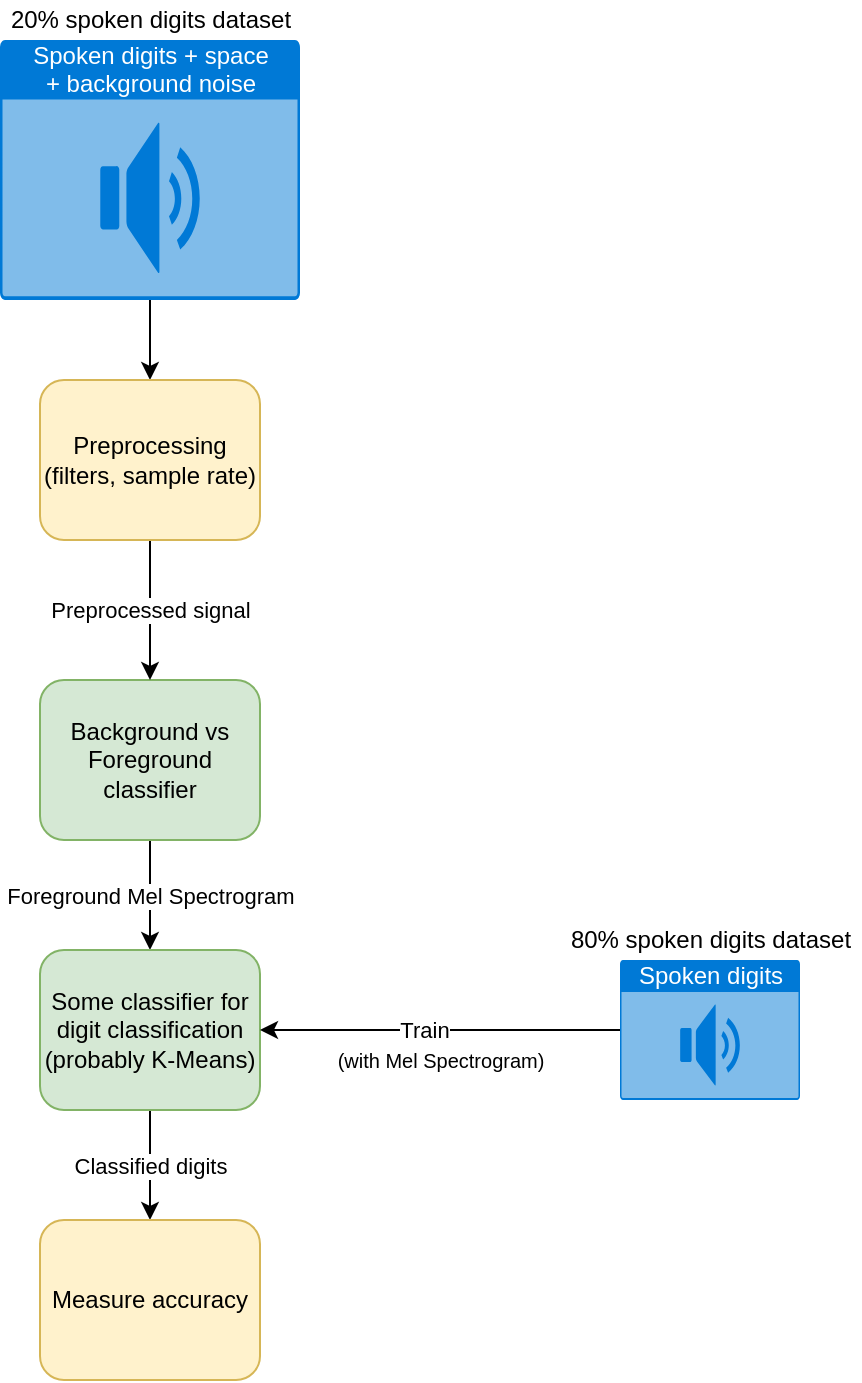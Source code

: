 <mxfile version="15.2.9" type="device"><diagram id="d9GXOmLdC2NPShglwzjh" name="Page-1"><mxGraphModel dx="1422" dy="793" grid="1" gridSize="10" guides="1" tooltips="1" connect="1" arrows="1" fold="1" page="1" pageScale="1" pageWidth="850" pageHeight="1100" math="0" shadow="0"><root><mxCell id="0"/><mxCell id="1" parent="0"/><mxCell id="kt_7THOywHMBP3y1z7LV-13" style="edgeStyle=orthogonalEdgeStyle;rounded=0;orthogonalLoop=1;jettySize=auto;html=1;entryX=0.5;entryY=0;entryDx=0;entryDy=0;" edge="1" parent="1" source="kt_7THOywHMBP3y1z7LV-1" target="kt_7THOywHMBP3y1z7LV-12"><mxGeometry relative="1" as="geometry"/></mxCell><mxCell id="kt_7THOywHMBP3y1z7LV-1" value="&lt;div&gt;Spoken digits + space&lt;/div&gt;&lt;div&gt; + background noise&lt;/div&gt;" style="html=1;strokeColor=none;fillColor=#0079D6;labelPosition=center;verticalLabelPosition=middle;verticalAlign=top;align=center;fontSize=12;outlineConnect=0;spacingTop=-6;fontColor=#FFFFFF;sketch=0;shape=mxgraph.sitemap.audio;" vertex="1" parent="1"><mxGeometry x="220" y="110" width="150" height="130" as="geometry"/></mxCell><mxCell id="kt_7THOywHMBP3y1z7LV-17" value="Foreground Mel Spectrogram" style="edgeStyle=orthogonalEdgeStyle;rounded=0;orthogonalLoop=1;jettySize=auto;html=1;" edge="1" parent="1" source="kt_7THOywHMBP3y1z7LV-3" target="kt_7THOywHMBP3y1z7LV-6"><mxGeometry relative="1" as="geometry"/></mxCell><mxCell id="kt_7THOywHMBP3y1z7LV-3" value="Background vs Foreground classifier" style="rounded=1;whiteSpace=wrap;html=1;fillColor=#d5e8d4;strokeColor=#82b366;" vertex="1" parent="1"><mxGeometry x="240" y="430" width="110" height="80" as="geometry"/></mxCell><mxCell id="kt_7THOywHMBP3y1z7LV-5" value="20% spoken digits dataset" style="text;html=1;align=center;verticalAlign=middle;resizable=0;points=[];autosize=1;strokeColor=none;fillColor=none;" vertex="1" parent="1"><mxGeometry x="220" y="90" width="150" height="20" as="geometry"/></mxCell><mxCell id="kt_7THOywHMBP3y1z7LV-18" value="Classified digits" style="edgeStyle=orthogonalEdgeStyle;rounded=0;orthogonalLoop=1;jettySize=auto;html=1;" edge="1" parent="1" source="kt_7THOywHMBP3y1z7LV-6" target="kt_7THOywHMBP3y1z7LV-15"><mxGeometry relative="1" as="geometry"><Array as="points"><mxPoint x="295" y="675"/><mxPoint x="295" y="675"/></Array></mxGeometry></mxCell><mxCell id="kt_7THOywHMBP3y1z7LV-6" value="Some classifier for digit classification (probably K-Means)" style="rounded=1;whiteSpace=wrap;html=1;fillColor=#d5e8d4;strokeColor=#82b366;" vertex="1" parent="1"><mxGeometry x="240" y="565" width="110" height="80" as="geometry"/></mxCell><mxCell id="kt_7THOywHMBP3y1z7LV-10" style="edgeStyle=orthogonalEdgeStyle;rounded=0;orthogonalLoop=1;jettySize=auto;html=1;entryX=1;entryY=0.5;entryDx=0;entryDy=0;" edge="1" parent="1" source="kt_7THOywHMBP3y1z7LV-8" target="kt_7THOywHMBP3y1z7LV-6"><mxGeometry relative="1" as="geometry"/></mxCell><mxCell id="kt_7THOywHMBP3y1z7LV-11" value="Train" style="edgeLabel;html=1;align=center;verticalAlign=middle;resizable=0;points=[];" vertex="1" connectable="0" parent="kt_7THOywHMBP3y1z7LV-10"><mxGeometry x="0.289" relative="1" as="geometry"><mxPoint x="18" as="offset"/></mxGeometry></mxCell><mxCell id="kt_7THOywHMBP3y1z7LV-8" value="&lt;div&gt;Spoken digits&lt;/div&gt;" style="html=1;strokeColor=none;fillColor=#0079D6;labelPosition=center;verticalLabelPosition=middle;verticalAlign=top;align=center;fontSize=12;outlineConnect=0;spacingTop=-6;fontColor=#FFFFFF;sketch=0;shape=mxgraph.sitemap.audio;" vertex="1" parent="1"><mxGeometry x="530" y="570" width="90" height="70" as="geometry"/></mxCell><mxCell id="kt_7THOywHMBP3y1z7LV-9" value="80% spoken digits dataset" style="text;html=1;align=center;verticalAlign=middle;resizable=0;points=[];autosize=1;strokeColor=none;fillColor=none;" vertex="1" parent="1"><mxGeometry x="500" y="550" width="150" height="20" as="geometry"/></mxCell><mxCell id="kt_7THOywHMBP3y1z7LV-14" value="Preprocessed signal" style="edgeStyle=orthogonalEdgeStyle;rounded=0;orthogonalLoop=1;jettySize=auto;html=1;" edge="1" parent="1" source="kt_7THOywHMBP3y1z7LV-12" target="kt_7THOywHMBP3y1z7LV-3"><mxGeometry relative="1" as="geometry"/></mxCell><mxCell id="kt_7THOywHMBP3y1z7LV-12" value="&lt;div&gt;Preprocessing&lt;/div&gt;&lt;div&gt;(filters, sample rate)&lt;br&gt;&lt;/div&gt;" style="rounded=1;whiteSpace=wrap;html=1;fillColor=#fff2cc;strokeColor=#d6b656;" vertex="1" parent="1"><mxGeometry x="240" y="280" width="110" height="80" as="geometry"/></mxCell><mxCell id="kt_7THOywHMBP3y1z7LV-15" value="Measure accuracy" style="rounded=1;whiteSpace=wrap;html=1;fillColor=#fff2cc;strokeColor=#d6b656;" vertex="1" parent="1"><mxGeometry x="240" y="700" width="110" height="80" as="geometry"/></mxCell><mxCell id="kt_7THOywHMBP3y1z7LV-19" value="(with Mel Spectrogram)" style="text;html=1;align=center;verticalAlign=middle;resizable=0;points=[];autosize=1;strokeColor=none;fillColor=none;fontSize=10;" vertex="1" parent="1"><mxGeometry x="380" y="610" width="120" height="20" as="geometry"/></mxCell></root></mxGraphModel></diagram></mxfile>